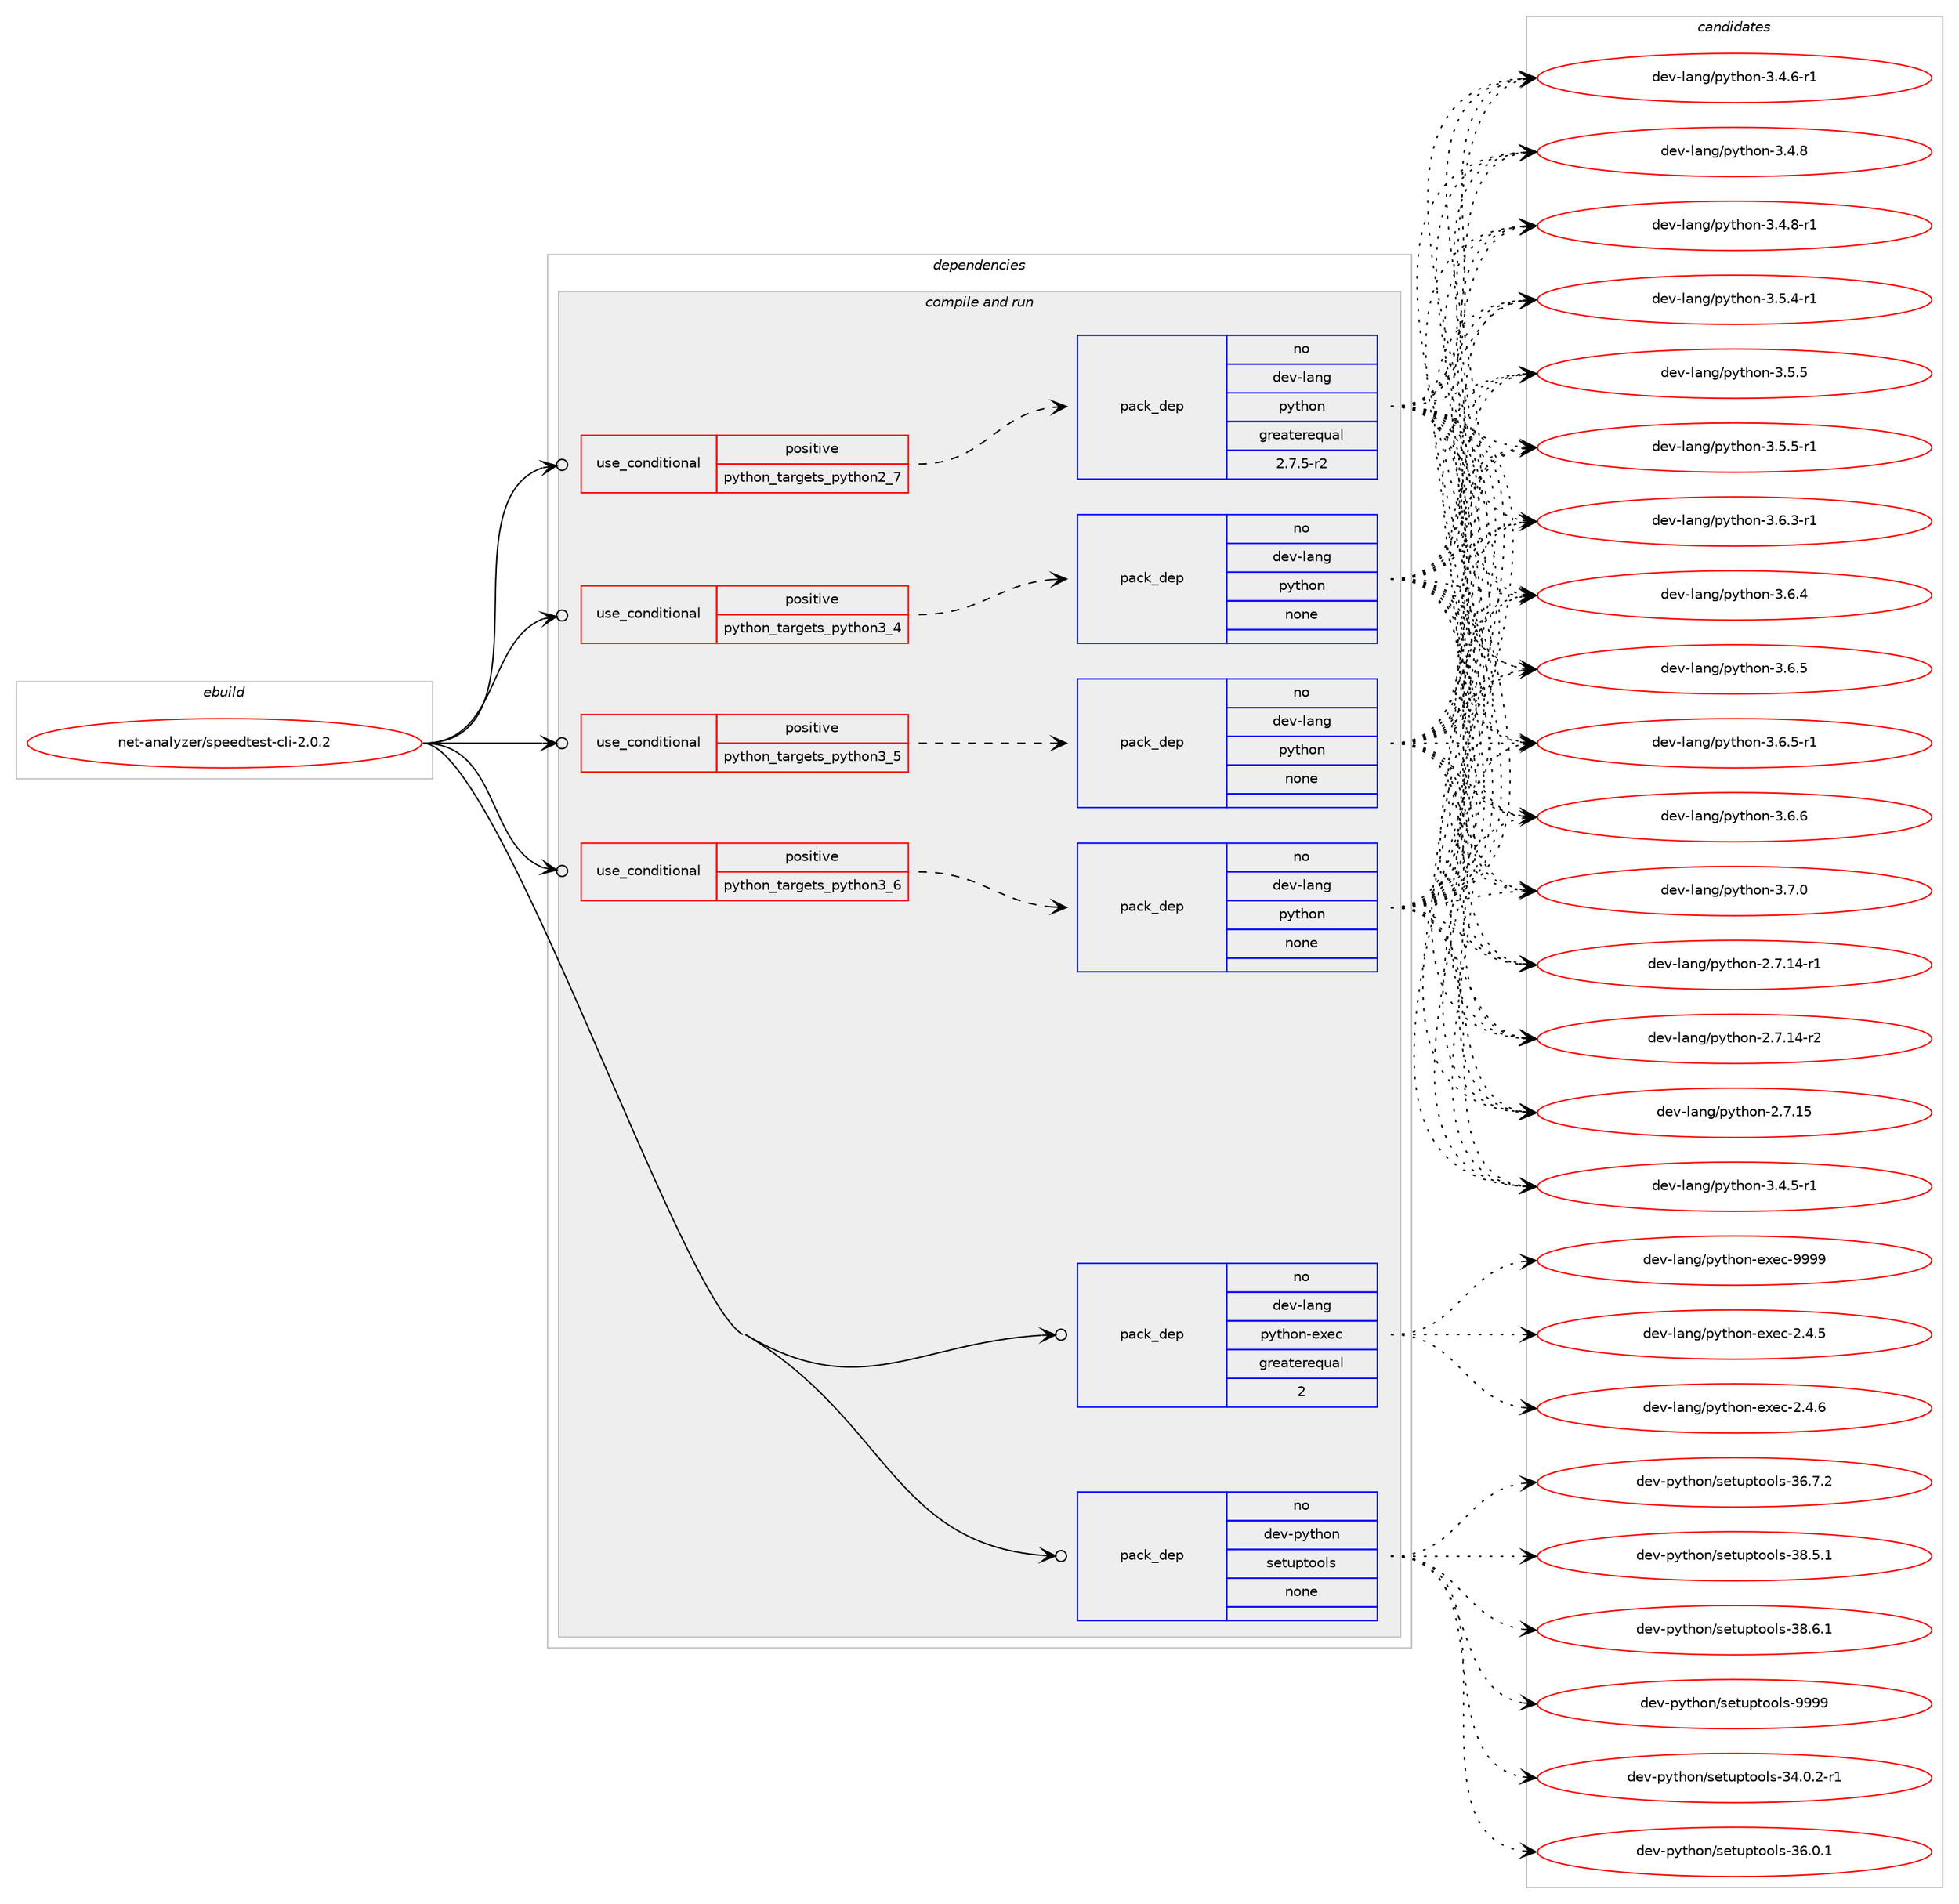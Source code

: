 digraph prolog {

# *************
# Graph options
# *************

newrank=true;
concentrate=true;
compound=true;
graph [rankdir=LR,fontname=Helvetica,fontsize=10,ranksep=1.5];#, ranksep=2.5, nodesep=0.2];
edge  [arrowhead=vee];
node  [fontname=Helvetica,fontsize=10];

# **********
# The ebuild
# **********

subgraph cluster_leftcol {
color=gray;
rank=same;
label=<<i>ebuild</i>>;
id [label="net-analyzer/speedtest-cli-2.0.2", color=red, width=4, href="../net-analyzer/speedtest-cli-2.0.2.svg"];
}

# ****************
# The dependencies
# ****************

subgraph cluster_midcol {
color=gray;
label=<<i>dependencies</i>>;
subgraph cluster_compile {
fillcolor="#eeeeee";
style=filled;
label=<<i>compile</i>>;
}
subgraph cluster_compileandrun {
fillcolor="#eeeeee";
style=filled;
label=<<i>compile and run</i>>;
subgraph cond54 {
dependency178 [label=<<TABLE BORDER="0" CELLBORDER="1" CELLSPACING="0" CELLPADDING="4"><TR><TD ROWSPAN="3" CELLPADDING="10">use_conditional</TD></TR><TR><TD>positive</TD></TR><TR><TD>python_targets_python2_7</TD></TR></TABLE>>, shape=none, color=red];
subgraph pack117 {
dependency179 [label=<<TABLE BORDER="0" CELLBORDER="1" CELLSPACING="0" CELLPADDING="4" WIDTH="220"><TR><TD ROWSPAN="6" CELLPADDING="30">pack_dep</TD></TR><TR><TD WIDTH="110">no</TD></TR><TR><TD>dev-lang</TD></TR><TR><TD>python</TD></TR><TR><TD>greaterequal</TD></TR><TR><TD>2.7.5-r2</TD></TR></TABLE>>, shape=none, color=blue];
}
dependency178:e -> dependency179:w [weight=20,style="dashed",arrowhead="vee"];
}
id:e -> dependency178:w [weight=20,style="solid",arrowhead="odotvee"];
subgraph cond55 {
dependency180 [label=<<TABLE BORDER="0" CELLBORDER="1" CELLSPACING="0" CELLPADDING="4"><TR><TD ROWSPAN="3" CELLPADDING="10">use_conditional</TD></TR><TR><TD>positive</TD></TR><TR><TD>python_targets_python3_4</TD></TR></TABLE>>, shape=none, color=red];
subgraph pack118 {
dependency181 [label=<<TABLE BORDER="0" CELLBORDER="1" CELLSPACING="0" CELLPADDING="4" WIDTH="220"><TR><TD ROWSPAN="6" CELLPADDING="30">pack_dep</TD></TR><TR><TD WIDTH="110">no</TD></TR><TR><TD>dev-lang</TD></TR><TR><TD>python</TD></TR><TR><TD>none</TD></TR><TR><TD></TD></TR></TABLE>>, shape=none, color=blue];
}
dependency180:e -> dependency181:w [weight=20,style="dashed",arrowhead="vee"];
}
id:e -> dependency180:w [weight=20,style="solid",arrowhead="odotvee"];
subgraph cond56 {
dependency182 [label=<<TABLE BORDER="0" CELLBORDER="1" CELLSPACING="0" CELLPADDING="4"><TR><TD ROWSPAN="3" CELLPADDING="10">use_conditional</TD></TR><TR><TD>positive</TD></TR><TR><TD>python_targets_python3_5</TD></TR></TABLE>>, shape=none, color=red];
subgraph pack119 {
dependency183 [label=<<TABLE BORDER="0" CELLBORDER="1" CELLSPACING="0" CELLPADDING="4" WIDTH="220"><TR><TD ROWSPAN="6" CELLPADDING="30">pack_dep</TD></TR><TR><TD WIDTH="110">no</TD></TR><TR><TD>dev-lang</TD></TR><TR><TD>python</TD></TR><TR><TD>none</TD></TR><TR><TD></TD></TR></TABLE>>, shape=none, color=blue];
}
dependency182:e -> dependency183:w [weight=20,style="dashed",arrowhead="vee"];
}
id:e -> dependency182:w [weight=20,style="solid",arrowhead="odotvee"];
subgraph cond57 {
dependency184 [label=<<TABLE BORDER="0" CELLBORDER="1" CELLSPACING="0" CELLPADDING="4"><TR><TD ROWSPAN="3" CELLPADDING="10">use_conditional</TD></TR><TR><TD>positive</TD></TR><TR><TD>python_targets_python3_6</TD></TR></TABLE>>, shape=none, color=red];
subgraph pack120 {
dependency185 [label=<<TABLE BORDER="0" CELLBORDER="1" CELLSPACING="0" CELLPADDING="4" WIDTH="220"><TR><TD ROWSPAN="6" CELLPADDING="30">pack_dep</TD></TR><TR><TD WIDTH="110">no</TD></TR><TR><TD>dev-lang</TD></TR><TR><TD>python</TD></TR><TR><TD>none</TD></TR><TR><TD></TD></TR></TABLE>>, shape=none, color=blue];
}
dependency184:e -> dependency185:w [weight=20,style="dashed",arrowhead="vee"];
}
id:e -> dependency184:w [weight=20,style="solid",arrowhead="odotvee"];
subgraph pack121 {
dependency186 [label=<<TABLE BORDER="0" CELLBORDER="1" CELLSPACING="0" CELLPADDING="4" WIDTH="220"><TR><TD ROWSPAN="6" CELLPADDING="30">pack_dep</TD></TR><TR><TD WIDTH="110">no</TD></TR><TR><TD>dev-lang</TD></TR><TR><TD>python-exec</TD></TR><TR><TD>greaterequal</TD></TR><TR><TD>2</TD></TR></TABLE>>, shape=none, color=blue];
}
id:e -> dependency186:w [weight=20,style="solid",arrowhead="odotvee"];
subgraph pack122 {
dependency187 [label=<<TABLE BORDER="0" CELLBORDER="1" CELLSPACING="0" CELLPADDING="4" WIDTH="220"><TR><TD ROWSPAN="6" CELLPADDING="30">pack_dep</TD></TR><TR><TD WIDTH="110">no</TD></TR><TR><TD>dev-python</TD></TR><TR><TD>setuptools</TD></TR><TR><TD>none</TD></TR><TR><TD></TD></TR></TABLE>>, shape=none, color=blue];
}
id:e -> dependency187:w [weight=20,style="solid",arrowhead="odotvee"];
}
subgraph cluster_run {
fillcolor="#eeeeee";
style=filled;
label=<<i>run</i>>;
}
}

# **************
# The candidates
# **************

subgraph cluster_choices {
rank=same;
color=gray;
label=<<i>candidates</i>>;

subgraph choice117 {
color=black;
nodesep=1;
choice100101118451089711010347112121116104111110455046554649524511449 [label="dev-lang/python-2.7.14-r1", color=red, width=4,href="../dev-lang/python-2.7.14-r1.svg"];
choice100101118451089711010347112121116104111110455046554649524511450 [label="dev-lang/python-2.7.14-r2", color=red, width=4,href="../dev-lang/python-2.7.14-r2.svg"];
choice10010111845108971101034711212111610411111045504655464953 [label="dev-lang/python-2.7.15", color=red, width=4,href="../dev-lang/python-2.7.15.svg"];
choice1001011184510897110103471121211161041111104551465246534511449 [label="dev-lang/python-3.4.5-r1", color=red, width=4,href="../dev-lang/python-3.4.5-r1.svg"];
choice1001011184510897110103471121211161041111104551465246544511449 [label="dev-lang/python-3.4.6-r1", color=red, width=4,href="../dev-lang/python-3.4.6-r1.svg"];
choice100101118451089711010347112121116104111110455146524656 [label="dev-lang/python-3.4.8", color=red, width=4,href="../dev-lang/python-3.4.8.svg"];
choice1001011184510897110103471121211161041111104551465246564511449 [label="dev-lang/python-3.4.8-r1", color=red, width=4,href="../dev-lang/python-3.4.8-r1.svg"];
choice1001011184510897110103471121211161041111104551465346524511449 [label="dev-lang/python-3.5.4-r1", color=red, width=4,href="../dev-lang/python-3.5.4-r1.svg"];
choice100101118451089711010347112121116104111110455146534653 [label="dev-lang/python-3.5.5", color=red, width=4,href="../dev-lang/python-3.5.5.svg"];
choice1001011184510897110103471121211161041111104551465346534511449 [label="dev-lang/python-3.5.5-r1", color=red, width=4,href="../dev-lang/python-3.5.5-r1.svg"];
choice1001011184510897110103471121211161041111104551465446514511449 [label="dev-lang/python-3.6.3-r1", color=red, width=4,href="../dev-lang/python-3.6.3-r1.svg"];
choice100101118451089711010347112121116104111110455146544652 [label="dev-lang/python-3.6.4", color=red, width=4,href="../dev-lang/python-3.6.4.svg"];
choice100101118451089711010347112121116104111110455146544653 [label="dev-lang/python-3.6.5", color=red, width=4,href="../dev-lang/python-3.6.5.svg"];
choice1001011184510897110103471121211161041111104551465446534511449 [label="dev-lang/python-3.6.5-r1", color=red, width=4,href="../dev-lang/python-3.6.5-r1.svg"];
choice100101118451089711010347112121116104111110455146544654 [label="dev-lang/python-3.6.6", color=red, width=4,href="../dev-lang/python-3.6.6.svg"];
choice100101118451089711010347112121116104111110455146554648 [label="dev-lang/python-3.7.0", color=red, width=4,href="../dev-lang/python-3.7.0.svg"];
dependency179:e -> choice100101118451089711010347112121116104111110455046554649524511449:w [style=dotted,weight="100"];
dependency179:e -> choice100101118451089711010347112121116104111110455046554649524511450:w [style=dotted,weight="100"];
dependency179:e -> choice10010111845108971101034711212111610411111045504655464953:w [style=dotted,weight="100"];
dependency179:e -> choice1001011184510897110103471121211161041111104551465246534511449:w [style=dotted,weight="100"];
dependency179:e -> choice1001011184510897110103471121211161041111104551465246544511449:w [style=dotted,weight="100"];
dependency179:e -> choice100101118451089711010347112121116104111110455146524656:w [style=dotted,weight="100"];
dependency179:e -> choice1001011184510897110103471121211161041111104551465246564511449:w [style=dotted,weight="100"];
dependency179:e -> choice1001011184510897110103471121211161041111104551465346524511449:w [style=dotted,weight="100"];
dependency179:e -> choice100101118451089711010347112121116104111110455146534653:w [style=dotted,weight="100"];
dependency179:e -> choice1001011184510897110103471121211161041111104551465346534511449:w [style=dotted,weight="100"];
dependency179:e -> choice1001011184510897110103471121211161041111104551465446514511449:w [style=dotted,weight="100"];
dependency179:e -> choice100101118451089711010347112121116104111110455146544652:w [style=dotted,weight="100"];
dependency179:e -> choice100101118451089711010347112121116104111110455146544653:w [style=dotted,weight="100"];
dependency179:e -> choice1001011184510897110103471121211161041111104551465446534511449:w [style=dotted,weight="100"];
dependency179:e -> choice100101118451089711010347112121116104111110455146544654:w [style=dotted,weight="100"];
dependency179:e -> choice100101118451089711010347112121116104111110455146554648:w [style=dotted,weight="100"];
}
subgraph choice118 {
color=black;
nodesep=1;
choice100101118451089711010347112121116104111110455046554649524511449 [label="dev-lang/python-2.7.14-r1", color=red, width=4,href="../dev-lang/python-2.7.14-r1.svg"];
choice100101118451089711010347112121116104111110455046554649524511450 [label="dev-lang/python-2.7.14-r2", color=red, width=4,href="../dev-lang/python-2.7.14-r2.svg"];
choice10010111845108971101034711212111610411111045504655464953 [label="dev-lang/python-2.7.15", color=red, width=4,href="../dev-lang/python-2.7.15.svg"];
choice1001011184510897110103471121211161041111104551465246534511449 [label="dev-lang/python-3.4.5-r1", color=red, width=4,href="../dev-lang/python-3.4.5-r1.svg"];
choice1001011184510897110103471121211161041111104551465246544511449 [label="dev-lang/python-3.4.6-r1", color=red, width=4,href="../dev-lang/python-3.4.6-r1.svg"];
choice100101118451089711010347112121116104111110455146524656 [label="dev-lang/python-3.4.8", color=red, width=4,href="../dev-lang/python-3.4.8.svg"];
choice1001011184510897110103471121211161041111104551465246564511449 [label="dev-lang/python-3.4.8-r1", color=red, width=4,href="../dev-lang/python-3.4.8-r1.svg"];
choice1001011184510897110103471121211161041111104551465346524511449 [label="dev-lang/python-3.5.4-r1", color=red, width=4,href="../dev-lang/python-3.5.4-r1.svg"];
choice100101118451089711010347112121116104111110455146534653 [label="dev-lang/python-3.5.5", color=red, width=4,href="../dev-lang/python-3.5.5.svg"];
choice1001011184510897110103471121211161041111104551465346534511449 [label="dev-lang/python-3.5.5-r1", color=red, width=4,href="../dev-lang/python-3.5.5-r1.svg"];
choice1001011184510897110103471121211161041111104551465446514511449 [label="dev-lang/python-3.6.3-r1", color=red, width=4,href="../dev-lang/python-3.6.3-r1.svg"];
choice100101118451089711010347112121116104111110455146544652 [label="dev-lang/python-3.6.4", color=red, width=4,href="../dev-lang/python-3.6.4.svg"];
choice100101118451089711010347112121116104111110455146544653 [label="dev-lang/python-3.6.5", color=red, width=4,href="../dev-lang/python-3.6.5.svg"];
choice1001011184510897110103471121211161041111104551465446534511449 [label="dev-lang/python-3.6.5-r1", color=red, width=4,href="../dev-lang/python-3.6.5-r1.svg"];
choice100101118451089711010347112121116104111110455146544654 [label="dev-lang/python-3.6.6", color=red, width=4,href="../dev-lang/python-3.6.6.svg"];
choice100101118451089711010347112121116104111110455146554648 [label="dev-lang/python-3.7.0", color=red, width=4,href="../dev-lang/python-3.7.0.svg"];
dependency181:e -> choice100101118451089711010347112121116104111110455046554649524511449:w [style=dotted,weight="100"];
dependency181:e -> choice100101118451089711010347112121116104111110455046554649524511450:w [style=dotted,weight="100"];
dependency181:e -> choice10010111845108971101034711212111610411111045504655464953:w [style=dotted,weight="100"];
dependency181:e -> choice1001011184510897110103471121211161041111104551465246534511449:w [style=dotted,weight="100"];
dependency181:e -> choice1001011184510897110103471121211161041111104551465246544511449:w [style=dotted,weight="100"];
dependency181:e -> choice100101118451089711010347112121116104111110455146524656:w [style=dotted,weight="100"];
dependency181:e -> choice1001011184510897110103471121211161041111104551465246564511449:w [style=dotted,weight="100"];
dependency181:e -> choice1001011184510897110103471121211161041111104551465346524511449:w [style=dotted,weight="100"];
dependency181:e -> choice100101118451089711010347112121116104111110455146534653:w [style=dotted,weight="100"];
dependency181:e -> choice1001011184510897110103471121211161041111104551465346534511449:w [style=dotted,weight="100"];
dependency181:e -> choice1001011184510897110103471121211161041111104551465446514511449:w [style=dotted,weight="100"];
dependency181:e -> choice100101118451089711010347112121116104111110455146544652:w [style=dotted,weight="100"];
dependency181:e -> choice100101118451089711010347112121116104111110455146544653:w [style=dotted,weight="100"];
dependency181:e -> choice1001011184510897110103471121211161041111104551465446534511449:w [style=dotted,weight="100"];
dependency181:e -> choice100101118451089711010347112121116104111110455146544654:w [style=dotted,weight="100"];
dependency181:e -> choice100101118451089711010347112121116104111110455146554648:w [style=dotted,weight="100"];
}
subgraph choice119 {
color=black;
nodesep=1;
choice100101118451089711010347112121116104111110455046554649524511449 [label="dev-lang/python-2.7.14-r1", color=red, width=4,href="../dev-lang/python-2.7.14-r1.svg"];
choice100101118451089711010347112121116104111110455046554649524511450 [label="dev-lang/python-2.7.14-r2", color=red, width=4,href="../dev-lang/python-2.7.14-r2.svg"];
choice10010111845108971101034711212111610411111045504655464953 [label="dev-lang/python-2.7.15", color=red, width=4,href="../dev-lang/python-2.7.15.svg"];
choice1001011184510897110103471121211161041111104551465246534511449 [label="dev-lang/python-3.4.5-r1", color=red, width=4,href="../dev-lang/python-3.4.5-r1.svg"];
choice1001011184510897110103471121211161041111104551465246544511449 [label="dev-lang/python-3.4.6-r1", color=red, width=4,href="../dev-lang/python-3.4.6-r1.svg"];
choice100101118451089711010347112121116104111110455146524656 [label="dev-lang/python-3.4.8", color=red, width=4,href="../dev-lang/python-3.4.8.svg"];
choice1001011184510897110103471121211161041111104551465246564511449 [label="dev-lang/python-3.4.8-r1", color=red, width=4,href="../dev-lang/python-3.4.8-r1.svg"];
choice1001011184510897110103471121211161041111104551465346524511449 [label="dev-lang/python-3.5.4-r1", color=red, width=4,href="../dev-lang/python-3.5.4-r1.svg"];
choice100101118451089711010347112121116104111110455146534653 [label="dev-lang/python-3.5.5", color=red, width=4,href="../dev-lang/python-3.5.5.svg"];
choice1001011184510897110103471121211161041111104551465346534511449 [label="dev-lang/python-3.5.5-r1", color=red, width=4,href="../dev-lang/python-3.5.5-r1.svg"];
choice1001011184510897110103471121211161041111104551465446514511449 [label="dev-lang/python-3.6.3-r1", color=red, width=4,href="../dev-lang/python-3.6.3-r1.svg"];
choice100101118451089711010347112121116104111110455146544652 [label="dev-lang/python-3.6.4", color=red, width=4,href="../dev-lang/python-3.6.4.svg"];
choice100101118451089711010347112121116104111110455146544653 [label="dev-lang/python-3.6.5", color=red, width=4,href="../dev-lang/python-3.6.5.svg"];
choice1001011184510897110103471121211161041111104551465446534511449 [label="dev-lang/python-3.6.5-r1", color=red, width=4,href="../dev-lang/python-3.6.5-r1.svg"];
choice100101118451089711010347112121116104111110455146544654 [label="dev-lang/python-3.6.6", color=red, width=4,href="../dev-lang/python-3.6.6.svg"];
choice100101118451089711010347112121116104111110455146554648 [label="dev-lang/python-3.7.0", color=red, width=4,href="../dev-lang/python-3.7.0.svg"];
dependency183:e -> choice100101118451089711010347112121116104111110455046554649524511449:w [style=dotted,weight="100"];
dependency183:e -> choice100101118451089711010347112121116104111110455046554649524511450:w [style=dotted,weight="100"];
dependency183:e -> choice10010111845108971101034711212111610411111045504655464953:w [style=dotted,weight="100"];
dependency183:e -> choice1001011184510897110103471121211161041111104551465246534511449:w [style=dotted,weight="100"];
dependency183:e -> choice1001011184510897110103471121211161041111104551465246544511449:w [style=dotted,weight="100"];
dependency183:e -> choice100101118451089711010347112121116104111110455146524656:w [style=dotted,weight="100"];
dependency183:e -> choice1001011184510897110103471121211161041111104551465246564511449:w [style=dotted,weight="100"];
dependency183:e -> choice1001011184510897110103471121211161041111104551465346524511449:w [style=dotted,weight="100"];
dependency183:e -> choice100101118451089711010347112121116104111110455146534653:w [style=dotted,weight="100"];
dependency183:e -> choice1001011184510897110103471121211161041111104551465346534511449:w [style=dotted,weight="100"];
dependency183:e -> choice1001011184510897110103471121211161041111104551465446514511449:w [style=dotted,weight="100"];
dependency183:e -> choice100101118451089711010347112121116104111110455146544652:w [style=dotted,weight="100"];
dependency183:e -> choice100101118451089711010347112121116104111110455146544653:w [style=dotted,weight="100"];
dependency183:e -> choice1001011184510897110103471121211161041111104551465446534511449:w [style=dotted,weight="100"];
dependency183:e -> choice100101118451089711010347112121116104111110455146544654:w [style=dotted,weight="100"];
dependency183:e -> choice100101118451089711010347112121116104111110455146554648:w [style=dotted,weight="100"];
}
subgraph choice120 {
color=black;
nodesep=1;
choice100101118451089711010347112121116104111110455046554649524511449 [label="dev-lang/python-2.7.14-r1", color=red, width=4,href="../dev-lang/python-2.7.14-r1.svg"];
choice100101118451089711010347112121116104111110455046554649524511450 [label="dev-lang/python-2.7.14-r2", color=red, width=4,href="../dev-lang/python-2.7.14-r2.svg"];
choice10010111845108971101034711212111610411111045504655464953 [label="dev-lang/python-2.7.15", color=red, width=4,href="../dev-lang/python-2.7.15.svg"];
choice1001011184510897110103471121211161041111104551465246534511449 [label="dev-lang/python-3.4.5-r1", color=red, width=4,href="../dev-lang/python-3.4.5-r1.svg"];
choice1001011184510897110103471121211161041111104551465246544511449 [label="dev-lang/python-3.4.6-r1", color=red, width=4,href="../dev-lang/python-3.4.6-r1.svg"];
choice100101118451089711010347112121116104111110455146524656 [label="dev-lang/python-3.4.8", color=red, width=4,href="../dev-lang/python-3.4.8.svg"];
choice1001011184510897110103471121211161041111104551465246564511449 [label="dev-lang/python-3.4.8-r1", color=red, width=4,href="../dev-lang/python-3.4.8-r1.svg"];
choice1001011184510897110103471121211161041111104551465346524511449 [label="dev-lang/python-3.5.4-r1", color=red, width=4,href="../dev-lang/python-3.5.4-r1.svg"];
choice100101118451089711010347112121116104111110455146534653 [label="dev-lang/python-3.5.5", color=red, width=4,href="../dev-lang/python-3.5.5.svg"];
choice1001011184510897110103471121211161041111104551465346534511449 [label="dev-lang/python-3.5.5-r1", color=red, width=4,href="../dev-lang/python-3.5.5-r1.svg"];
choice1001011184510897110103471121211161041111104551465446514511449 [label="dev-lang/python-3.6.3-r1", color=red, width=4,href="../dev-lang/python-3.6.3-r1.svg"];
choice100101118451089711010347112121116104111110455146544652 [label="dev-lang/python-3.6.4", color=red, width=4,href="../dev-lang/python-3.6.4.svg"];
choice100101118451089711010347112121116104111110455146544653 [label="dev-lang/python-3.6.5", color=red, width=4,href="../dev-lang/python-3.6.5.svg"];
choice1001011184510897110103471121211161041111104551465446534511449 [label="dev-lang/python-3.6.5-r1", color=red, width=4,href="../dev-lang/python-3.6.5-r1.svg"];
choice100101118451089711010347112121116104111110455146544654 [label="dev-lang/python-3.6.6", color=red, width=4,href="../dev-lang/python-3.6.6.svg"];
choice100101118451089711010347112121116104111110455146554648 [label="dev-lang/python-3.7.0", color=red, width=4,href="../dev-lang/python-3.7.0.svg"];
dependency185:e -> choice100101118451089711010347112121116104111110455046554649524511449:w [style=dotted,weight="100"];
dependency185:e -> choice100101118451089711010347112121116104111110455046554649524511450:w [style=dotted,weight="100"];
dependency185:e -> choice10010111845108971101034711212111610411111045504655464953:w [style=dotted,weight="100"];
dependency185:e -> choice1001011184510897110103471121211161041111104551465246534511449:w [style=dotted,weight="100"];
dependency185:e -> choice1001011184510897110103471121211161041111104551465246544511449:w [style=dotted,weight="100"];
dependency185:e -> choice100101118451089711010347112121116104111110455146524656:w [style=dotted,weight="100"];
dependency185:e -> choice1001011184510897110103471121211161041111104551465246564511449:w [style=dotted,weight="100"];
dependency185:e -> choice1001011184510897110103471121211161041111104551465346524511449:w [style=dotted,weight="100"];
dependency185:e -> choice100101118451089711010347112121116104111110455146534653:w [style=dotted,weight="100"];
dependency185:e -> choice1001011184510897110103471121211161041111104551465346534511449:w [style=dotted,weight="100"];
dependency185:e -> choice1001011184510897110103471121211161041111104551465446514511449:w [style=dotted,weight="100"];
dependency185:e -> choice100101118451089711010347112121116104111110455146544652:w [style=dotted,weight="100"];
dependency185:e -> choice100101118451089711010347112121116104111110455146544653:w [style=dotted,weight="100"];
dependency185:e -> choice1001011184510897110103471121211161041111104551465446534511449:w [style=dotted,weight="100"];
dependency185:e -> choice100101118451089711010347112121116104111110455146544654:w [style=dotted,weight="100"];
dependency185:e -> choice100101118451089711010347112121116104111110455146554648:w [style=dotted,weight="100"];
}
subgraph choice121 {
color=black;
nodesep=1;
choice1001011184510897110103471121211161041111104510112010199455046524653 [label="dev-lang/python-exec-2.4.5", color=red, width=4,href="../dev-lang/python-exec-2.4.5.svg"];
choice1001011184510897110103471121211161041111104510112010199455046524654 [label="dev-lang/python-exec-2.4.6", color=red, width=4,href="../dev-lang/python-exec-2.4.6.svg"];
choice10010111845108971101034711212111610411111045101120101994557575757 [label="dev-lang/python-exec-9999", color=red, width=4,href="../dev-lang/python-exec-9999.svg"];
dependency186:e -> choice1001011184510897110103471121211161041111104510112010199455046524653:w [style=dotted,weight="100"];
dependency186:e -> choice1001011184510897110103471121211161041111104510112010199455046524654:w [style=dotted,weight="100"];
dependency186:e -> choice10010111845108971101034711212111610411111045101120101994557575757:w [style=dotted,weight="100"];
}
subgraph choice122 {
color=black;
nodesep=1;
choice1001011184511212111610411111047115101116117112116111111108115455152464846504511449 [label="dev-python/setuptools-34.0.2-r1", color=red, width=4,href="../dev-python/setuptools-34.0.2-r1.svg"];
choice100101118451121211161041111104711510111611711211611111110811545515446484649 [label="dev-python/setuptools-36.0.1", color=red, width=4,href="../dev-python/setuptools-36.0.1.svg"];
choice100101118451121211161041111104711510111611711211611111110811545515446554650 [label="dev-python/setuptools-36.7.2", color=red, width=4,href="../dev-python/setuptools-36.7.2.svg"];
choice100101118451121211161041111104711510111611711211611111110811545515646534649 [label="dev-python/setuptools-38.5.1", color=red, width=4,href="../dev-python/setuptools-38.5.1.svg"];
choice100101118451121211161041111104711510111611711211611111110811545515646544649 [label="dev-python/setuptools-38.6.1", color=red, width=4,href="../dev-python/setuptools-38.6.1.svg"];
choice10010111845112121116104111110471151011161171121161111111081154557575757 [label="dev-python/setuptools-9999", color=red, width=4,href="../dev-python/setuptools-9999.svg"];
dependency187:e -> choice1001011184511212111610411111047115101116117112116111111108115455152464846504511449:w [style=dotted,weight="100"];
dependency187:e -> choice100101118451121211161041111104711510111611711211611111110811545515446484649:w [style=dotted,weight="100"];
dependency187:e -> choice100101118451121211161041111104711510111611711211611111110811545515446554650:w [style=dotted,weight="100"];
dependency187:e -> choice100101118451121211161041111104711510111611711211611111110811545515646534649:w [style=dotted,weight="100"];
dependency187:e -> choice100101118451121211161041111104711510111611711211611111110811545515646544649:w [style=dotted,weight="100"];
dependency187:e -> choice10010111845112121116104111110471151011161171121161111111081154557575757:w [style=dotted,weight="100"];
}
}

}
